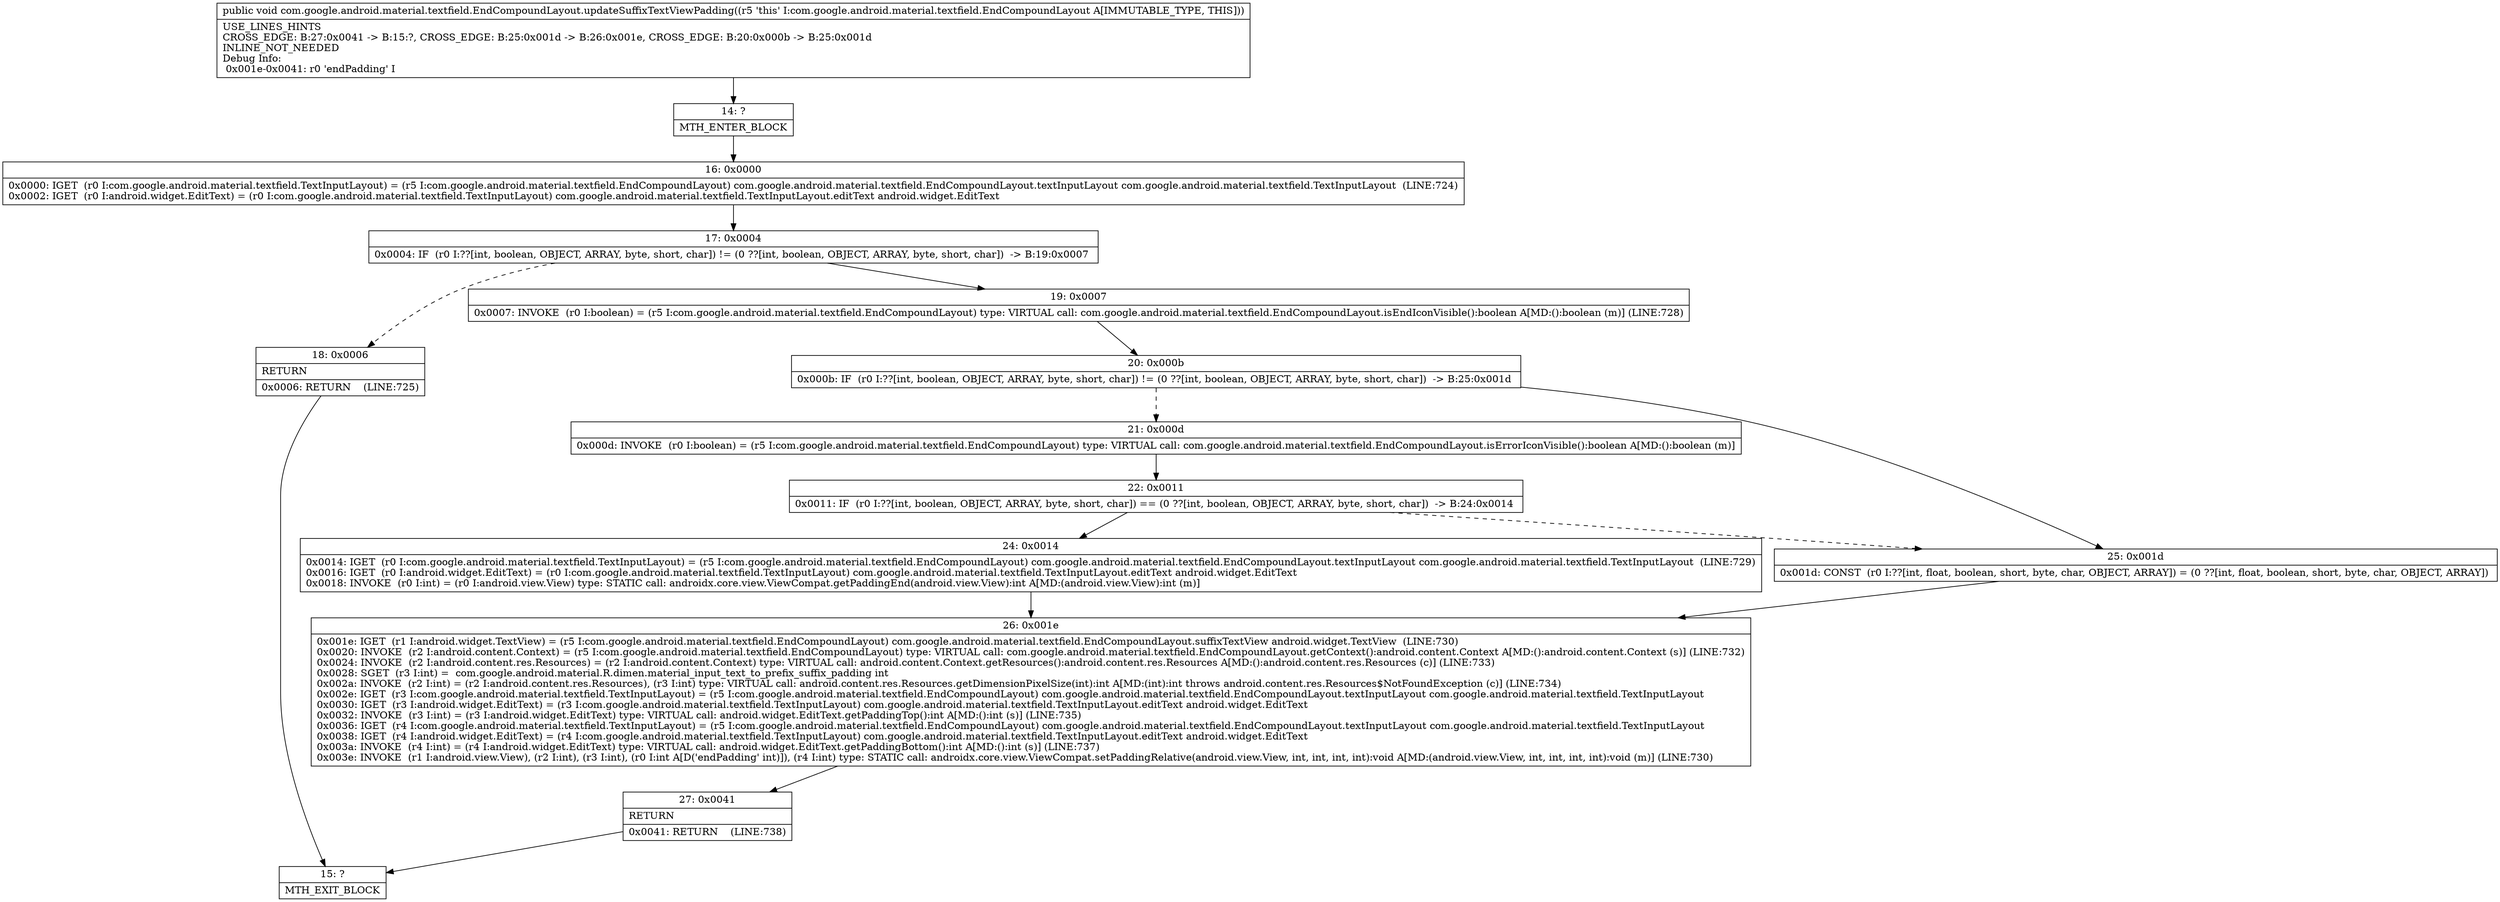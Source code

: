 digraph "CFG forcom.google.android.material.textfield.EndCompoundLayout.updateSuffixTextViewPadding()V" {
Node_14 [shape=record,label="{14\:\ ?|MTH_ENTER_BLOCK\l}"];
Node_16 [shape=record,label="{16\:\ 0x0000|0x0000: IGET  (r0 I:com.google.android.material.textfield.TextInputLayout) = (r5 I:com.google.android.material.textfield.EndCompoundLayout) com.google.android.material.textfield.EndCompoundLayout.textInputLayout com.google.android.material.textfield.TextInputLayout  (LINE:724)\l0x0002: IGET  (r0 I:android.widget.EditText) = (r0 I:com.google.android.material.textfield.TextInputLayout) com.google.android.material.textfield.TextInputLayout.editText android.widget.EditText \l}"];
Node_17 [shape=record,label="{17\:\ 0x0004|0x0004: IF  (r0 I:??[int, boolean, OBJECT, ARRAY, byte, short, char]) != (0 ??[int, boolean, OBJECT, ARRAY, byte, short, char])  \-\> B:19:0x0007 \l}"];
Node_18 [shape=record,label="{18\:\ 0x0006|RETURN\l|0x0006: RETURN    (LINE:725)\l}"];
Node_15 [shape=record,label="{15\:\ ?|MTH_EXIT_BLOCK\l}"];
Node_19 [shape=record,label="{19\:\ 0x0007|0x0007: INVOKE  (r0 I:boolean) = (r5 I:com.google.android.material.textfield.EndCompoundLayout) type: VIRTUAL call: com.google.android.material.textfield.EndCompoundLayout.isEndIconVisible():boolean A[MD:():boolean (m)] (LINE:728)\l}"];
Node_20 [shape=record,label="{20\:\ 0x000b|0x000b: IF  (r0 I:??[int, boolean, OBJECT, ARRAY, byte, short, char]) != (0 ??[int, boolean, OBJECT, ARRAY, byte, short, char])  \-\> B:25:0x001d \l}"];
Node_21 [shape=record,label="{21\:\ 0x000d|0x000d: INVOKE  (r0 I:boolean) = (r5 I:com.google.android.material.textfield.EndCompoundLayout) type: VIRTUAL call: com.google.android.material.textfield.EndCompoundLayout.isErrorIconVisible():boolean A[MD:():boolean (m)]\l}"];
Node_22 [shape=record,label="{22\:\ 0x0011|0x0011: IF  (r0 I:??[int, boolean, OBJECT, ARRAY, byte, short, char]) == (0 ??[int, boolean, OBJECT, ARRAY, byte, short, char])  \-\> B:24:0x0014 \l}"];
Node_24 [shape=record,label="{24\:\ 0x0014|0x0014: IGET  (r0 I:com.google.android.material.textfield.TextInputLayout) = (r5 I:com.google.android.material.textfield.EndCompoundLayout) com.google.android.material.textfield.EndCompoundLayout.textInputLayout com.google.android.material.textfield.TextInputLayout  (LINE:729)\l0x0016: IGET  (r0 I:android.widget.EditText) = (r0 I:com.google.android.material.textfield.TextInputLayout) com.google.android.material.textfield.TextInputLayout.editText android.widget.EditText \l0x0018: INVOKE  (r0 I:int) = (r0 I:android.view.View) type: STATIC call: androidx.core.view.ViewCompat.getPaddingEnd(android.view.View):int A[MD:(android.view.View):int (m)]\l}"];
Node_26 [shape=record,label="{26\:\ 0x001e|0x001e: IGET  (r1 I:android.widget.TextView) = (r5 I:com.google.android.material.textfield.EndCompoundLayout) com.google.android.material.textfield.EndCompoundLayout.suffixTextView android.widget.TextView  (LINE:730)\l0x0020: INVOKE  (r2 I:android.content.Context) = (r5 I:com.google.android.material.textfield.EndCompoundLayout) type: VIRTUAL call: com.google.android.material.textfield.EndCompoundLayout.getContext():android.content.Context A[MD:():android.content.Context (s)] (LINE:732)\l0x0024: INVOKE  (r2 I:android.content.res.Resources) = (r2 I:android.content.Context) type: VIRTUAL call: android.content.Context.getResources():android.content.res.Resources A[MD:():android.content.res.Resources (c)] (LINE:733)\l0x0028: SGET  (r3 I:int) =  com.google.android.material.R.dimen.material_input_text_to_prefix_suffix_padding int \l0x002a: INVOKE  (r2 I:int) = (r2 I:android.content.res.Resources), (r3 I:int) type: VIRTUAL call: android.content.res.Resources.getDimensionPixelSize(int):int A[MD:(int):int throws android.content.res.Resources$NotFoundException (c)] (LINE:734)\l0x002e: IGET  (r3 I:com.google.android.material.textfield.TextInputLayout) = (r5 I:com.google.android.material.textfield.EndCompoundLayout) com.google.android.material.textfield.EndCompoundLayout.textInputLayout com.google.android.material.textfield.TextInputLayout \l0x0030: IGET  (r3 I:android.widget.EditText) = (r3 I:com.google.android.material.textfield.TextInputLayout) com.google.android.material.textfield.TextInputLayout.editText android.widget.EditText \l0x0032: INVOKE  (r3 I:int) = (r3 I:android.widget.EditText) type: VIRTUAL call: android.widget.EditText.getPaddingTop():int A[MD:():int (s)] (LINE:735)\l0x0036: IGET  (r4 I:com.google.android.material.textfield.TextInputLayout) = (r5 I:com.google.android.material.textfield.EndCompoundLayout) com.google.android.material.textfield.EndCompoundLayout.textInputLayout com.google.android.material.textfield.TextInputLayout \l0x0038: IGET  (r4 I:android.widget.EditText) = (r4 I:com.google.android.material.textfield.TextInputLayout) com.google.android.material.textfield.TextInputLayout.editText android.widget.EditText \l0x003a: INVOKE  (r4 I:int) = (r4 I:android.widget.EditText) type: VIRTUAL call: android.widget.EditText.getPaddingBottom():int A[MD:():int (s)] (LINE:737)\l0x003e: INVOKE  (r1 I:android.view.View), (r2 I:int), (r3 I:int), (r0 I:int A[D('endPadding' int)]), (r4 I:int) type: STATIC call: androidx.core.view.ViewCompat.setPaddingRelative(android.view.View, int, int, int, int):void A[MD:(android.view.View, int, int, int, int):void (m)] (LINE:730)\l}"];
Node_27 [shape=record,label="{27\:\ 0x0041|RETURN\l|0x0041: RETURN    (LINE:738)\l}"];
Node_25 [shape=record,label="{25\:\ 0x001d|0x001d: CONST  (r0 I:??[int, float, boolean, short, byte, char, OBJECT, ARRAY]) = (0 ??[int, float, boolean, short, byte, char, OBJECT, ARRAY]) \l}"];
MethodNode[shape=record,label="{public void com.google.android.material.textfield.EndCompoundLayout.updateSuffixTextViewPadding((r5 'this' I:com.google.android.material.textfield.EndCompoundLayout A[IMMUTABLE_TYPE, THIS]))  | USE_LINES_HINTS\lCROSS_EDGE: B:27:0x0041 \-\> B:15:?, CROSS_EDGE: B:25:0x001d \-\> B:26:0x001e, CROSS_EDGE: B:20:0x000b \-\> B:25:0x001d\lINLINE_NOT_NEEDED\lDebug Info:\l  0x001e\-0x0041: r0 'endPadding' I\l}"];
MethodNode -> Node_14;Node_14 -> Node_16;
Node_16 -> Node_17;
Node_17 -> Node_18[style=dashed];
Node_17 -> Node_19;
Node_18 -> Node_15;
Node_19 -> Node_20;
Node_20 -> Node_21[style=dashed];
Node_20 -> Node_25;
Node_21 -> Node_22;
Node_22 -> Node_24;
Node_22 -> Node_25[style=dashed];
Node_24 -> Node_26;
Node_26 -> Node_27;
Node_27 -> Node_15;
Node_25 -> Node_26;
}

